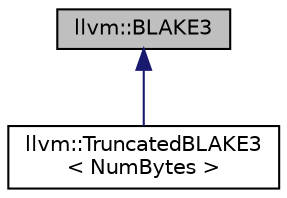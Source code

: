 digraph "llvm::BLAKE3"
{
 // LATEX_PDF_SIZE
  bgcolor="transparent";
  edge [fontname="Helvetica",fontsize="10",labelfontname="Helvetica",labelfontsize="10"];
  node [fontname="Helvetica",fontsize="10",shape=record];
  Node1 [label="llvm::BLAKE3",height=0.2,width=0.4,color="black", fillcolor="grey75", style="filled", fontcolor="black",tooltip="A class that wraps the BLAKE3 algorithm."];
  Node1 -> Node2 [dir="back",color="midnightblue",fontsize="10",style="solid",fontname="Helvetica"];
  Node2 [label="llvm::TruncatedBLAKE3\l\< NumBytes \>",height=0.2,width=0.4,color="black",URL="$classllvm_1_1TruncatedBLAKE3.html",tooltip="Like BLAKE3 but using a class-level template parameter for specifying the hash size of the final() an..."];
}
